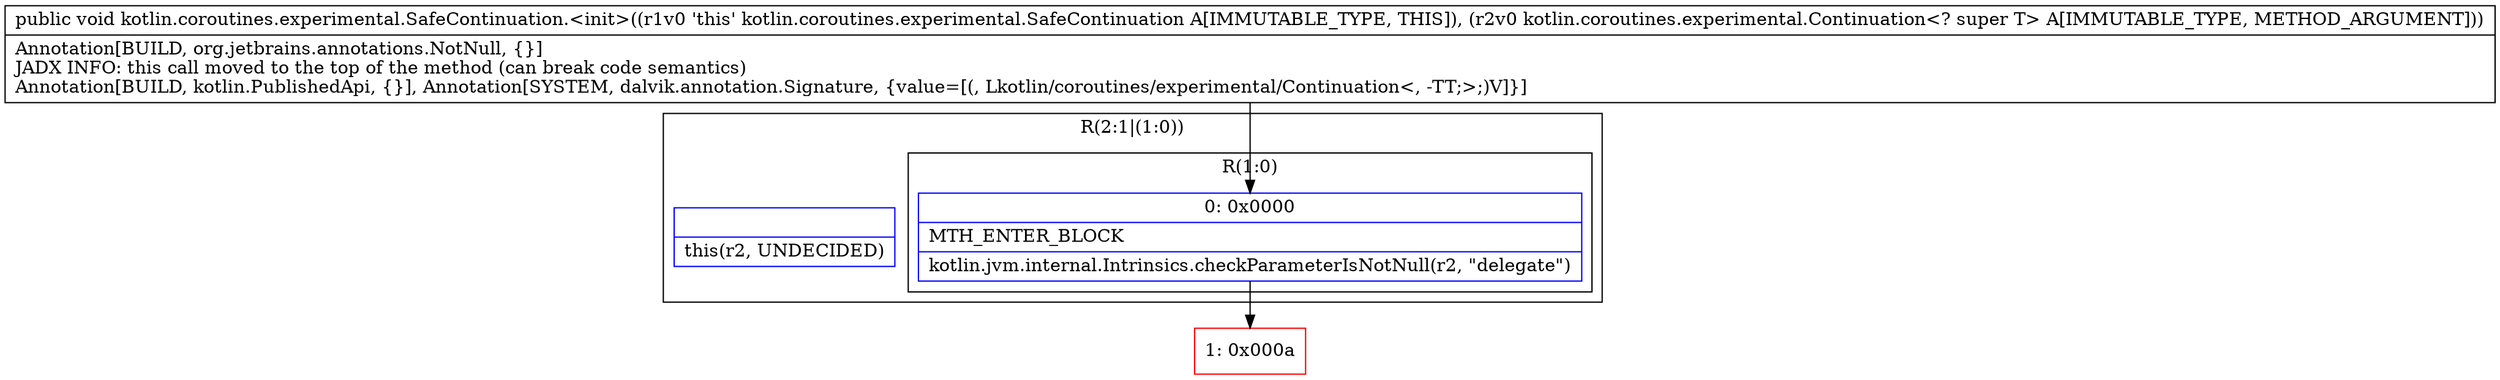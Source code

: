 digraph "CFG forkotlin.coroutines.experimental.SafeContinuation.\<init\>(Lkotlin\/coroutines\/experimental\/Continuation;)V" {
subgraph cluster_Region_1839784616 {
label = "R(2:1|(1:0))";
node [shape=record,color=blue];
Node_InsnContainer_604036976 [shape=record,label="{|this(r2, UNDECIDED)\l}"];
subgraph cluster_Region_1919965386 {
label = "R(1:0)";
node [shape=record,color=blue];
Node_0 [shape=record,label="{0\:\ 0x0000|MTH_ENTER_BLOCK\l|kotlin.jvm.internal.Intrinsics.checkParameterIsNotNull(r2, \"delegate\")\l}"];
}
}
Node_1 [shape=record,color=red,label="{1\:\ 0x000a}"];
MethodNode[shape=record,label="{public void kotlin.coroutines.experimental.SafeContinuation.\<init\>((r1v0 'this' kotlin.coroutines.experimental.SafeContinuation A[IMMUTABLE_TYPE, THIS]), (r2v0 kotlin.coroutines.experimental.Continuation\<? super T\> A[IMMUTABLE_TYPE, METHOD_ARGUMENT]))  | Annotation[BUILD, org.jetbrains.annotations.NotNull, \{\}]\lJADX INFO: this call moved to the top of the method (can break code semantics)\lAnnotation[BUILD, kotlin.PublishedApi, \{\}], Annotation[SYSTEM, dalvik.annotation.Signature, \{value=[(, Lkotlin\/coroutines\/experimental\/Continuation\<, \-TT;\>;)V]\}]\l}"];
MethodNode -> Node_0;
Node_0 -> Node_1;
}

